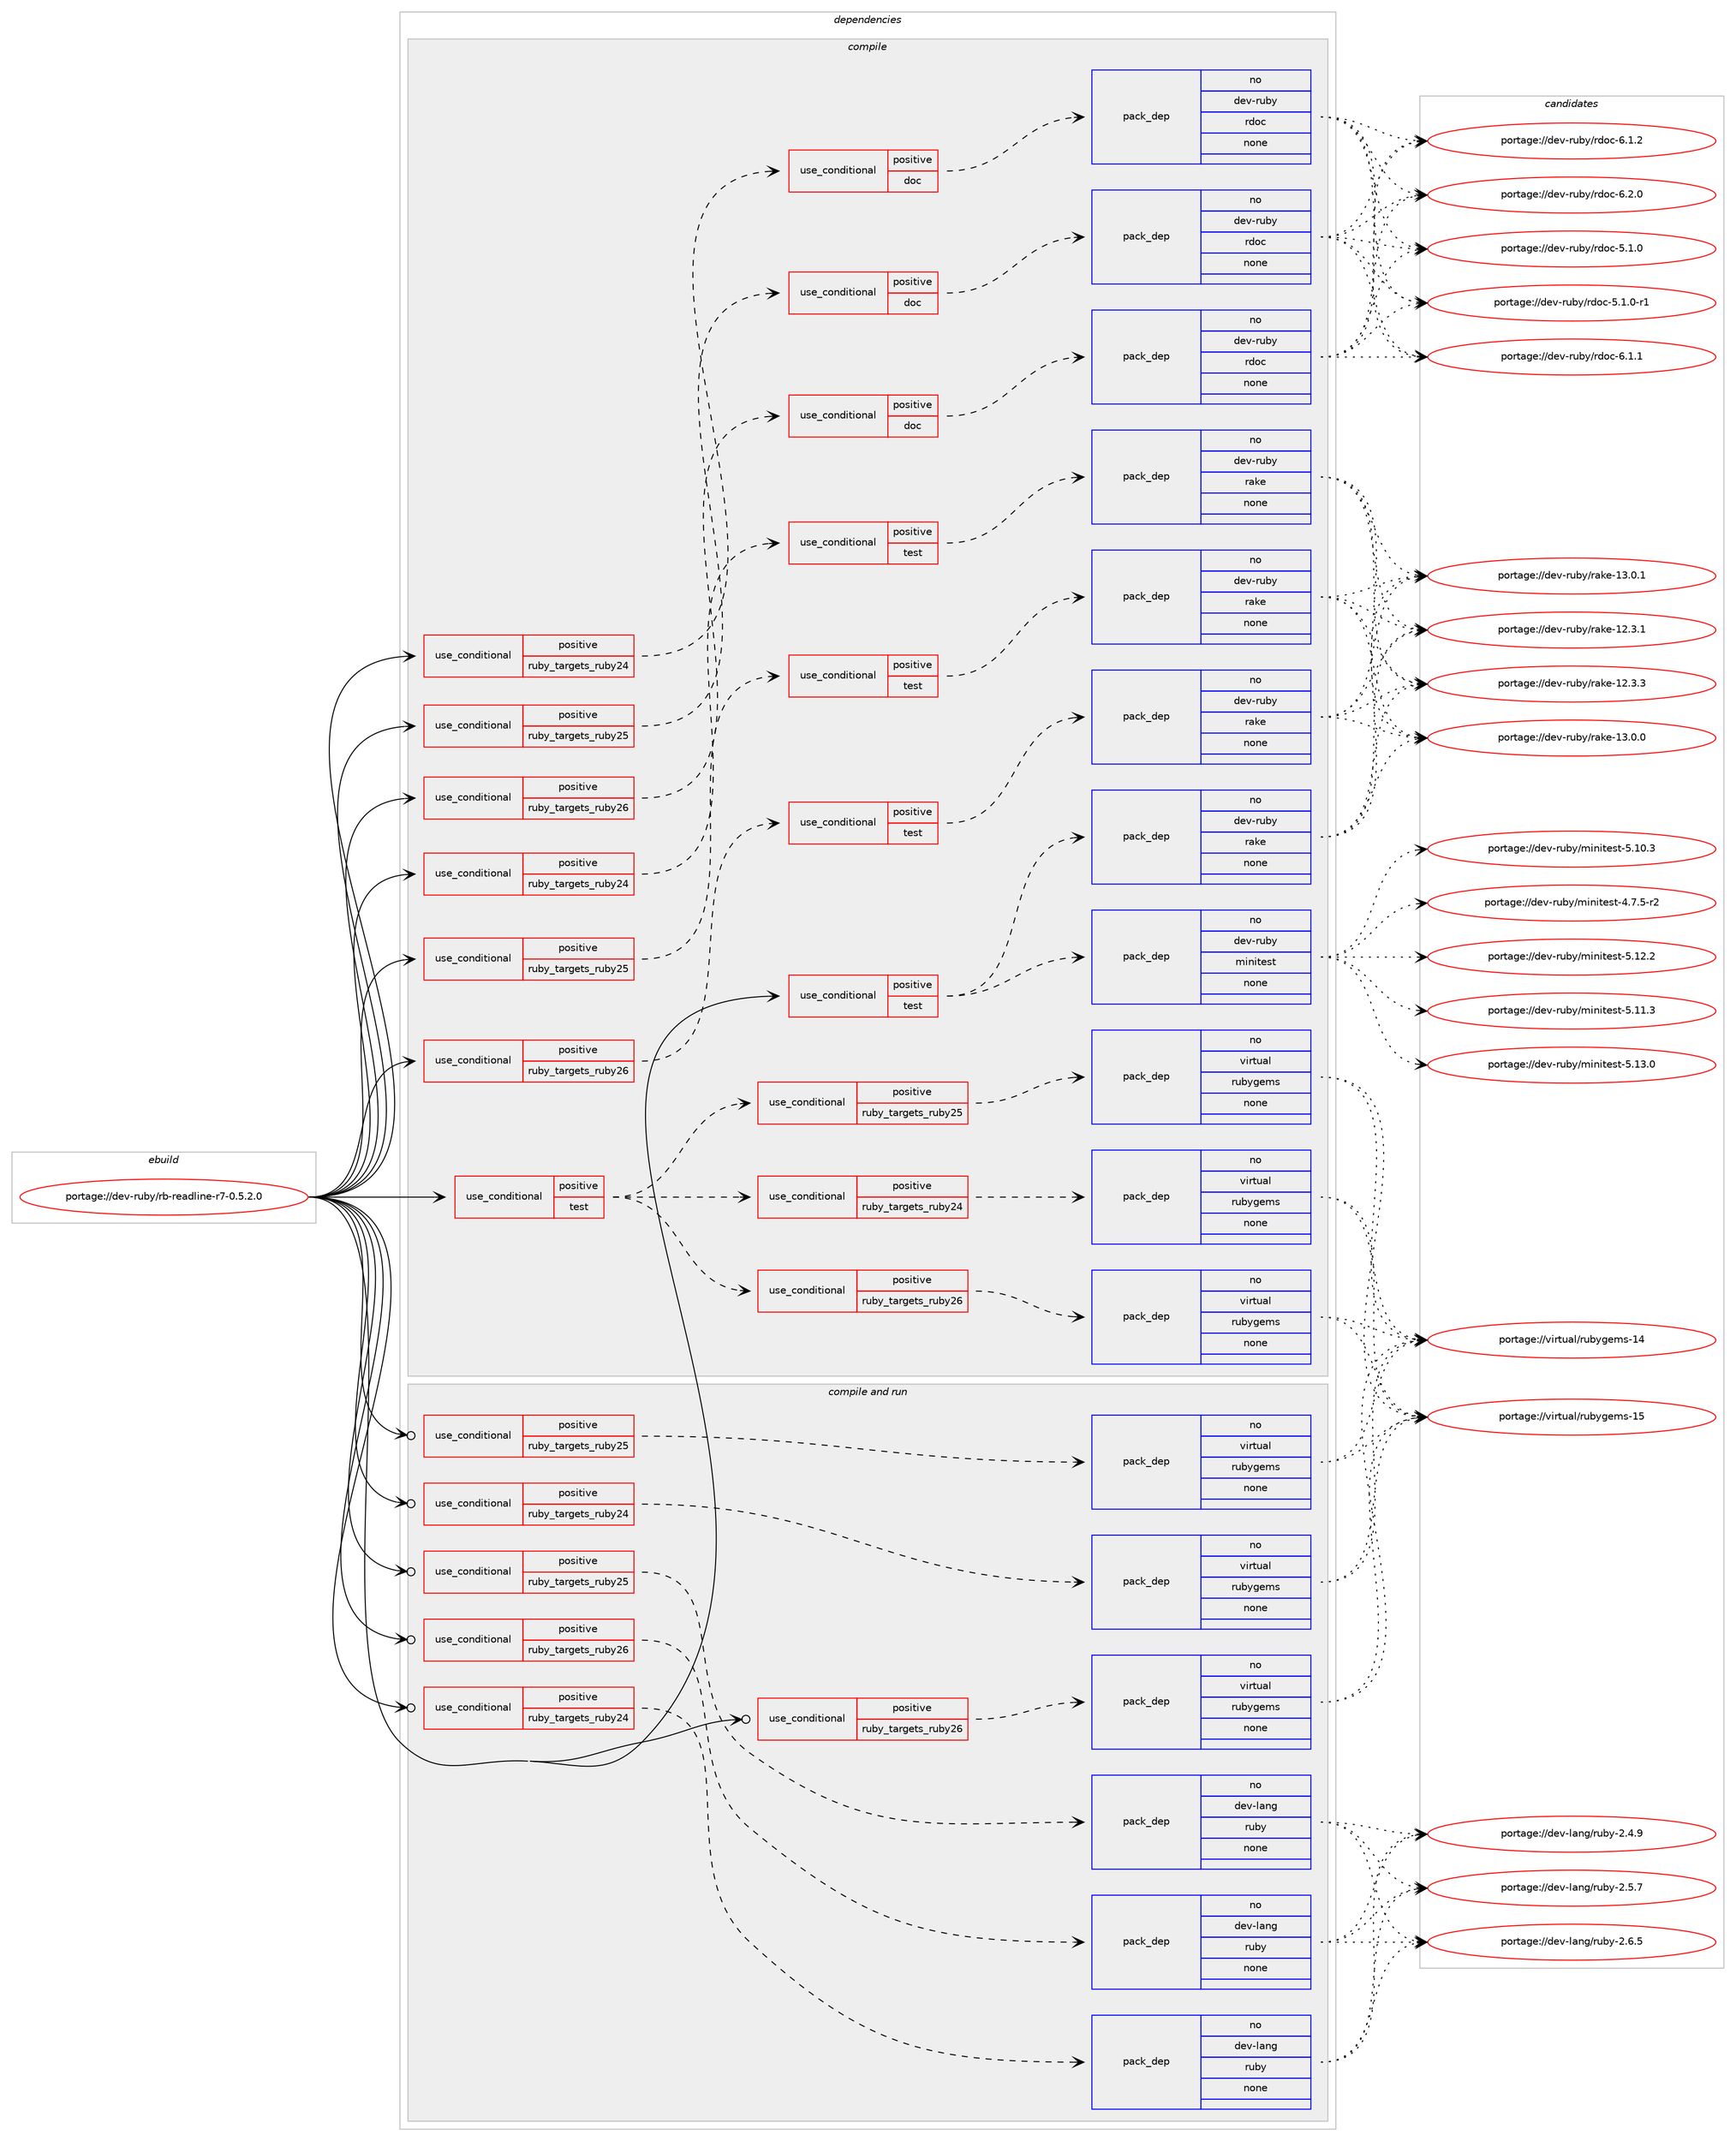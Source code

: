 digraph prolog {

# *************
# Graph options
# *************

newrank=true;
concentrate=true;
compound=true;
graph [rankdir=LR,fontname=Helvetica,fontsize=10,ranksep=1.5];#, ranksep=2.5, nodesep=0.2];
edge  [arrowhead=vee];
node  [fontname=Helvetica,fontsize=10];

# **********
# The ebuild
# **********

subgraph cluster_leftcol {
color=gray;
rank=same;
label=<<i>ebuild</i>>;
id [label="portage://dev-ruby/rb-readline-r7-0.5.2.0", color=red, width=4, href="../dev-ruby/rb-readline-r7-0.5.2.0.svg"];
}

# ****************
# The dependencies
# ****************

subgraph cluster_midcol {
color=gray;
label=<<i>dependencies</i>>;
subgraph cluster_compile {
fillcolor="#eeeeee";
style=filled;
label=<<i>compile</i>>;
subgraph cond60591 {
dependency237382 [label=<<TABLE BORDER="0" CELLBORDER="1" CELLSPACING="0" CELLPADDING="4"><TR><TD ROWSPAN="3" CELLPADDING="10">use_conditional</TD></TR><TR><TD>positive</TD></TR><TR><TD>ruby_targets_ruby24</TD></TR></TABLE>>, shape=none, color=red];
subgraph cond60592 {
dependency237383 [label=<<TABLE BORDER="0" CELLBORDER="1" CELLSPACING="0" CELLPADDING="4"><TR><TD ROWSPAN="3" CELLPADDING="10">use_conditional</TD></TR><TR><TD>positive</TD></TR><TR><TD>doc</TD></TR></TABLE>>, shape=none, color=red];
subgraph pack173246 {
dependency237384 [label=<<TABLE BORDER="0" CELLBORDER="1" CELLSPACING="0" CELLPADDING="4" WIDTH="220"><TR><TD ROWSPAN="6" CELLPADDING="30">pack_dep</TD></TR><TR><TD WIDTH="110">no</TD></TR><TR><TD>dev-ruby</TD></TR><TR><TD>rdoc</TD></TR><TR><TD>none</TD></TR><TR><TD></TD></TR></TABLE>>, shape=none, color=blue];
}
dependency237383:e -> dependency237384:w [weight=20,style="dashed",arrowhead="vee"];
}
dependency237382:e -> dependency237383:w [weight=20,style="dashed",arrowhead="vee"];
}
id:e -> dependency237382:w [weight=20,style="solid",arrowhead="vee"];
subgraph cond60593 {
dependency237385 [label=<<TABLE BORDER="0" CELLBORDER="1" CELLSPACING="0" CELLPADDING="4"><TR><TD ROWSPAN="3" CELLPADDING="10">use_conditional</TD></TR><TR><TD>positive</TD></TR><TR><TD>ruby_targets_ruby24</TD></TR></TABLE>>, shape=none, color=red];
subgraph cond60594 {
dependency237386 [label=<<TABLE BORDER="0" CELLBORDER="1" CELLSPACING="0" CELLPADDING="4"><TR><TD ROWSPAN="3" CELLPADDING="10">use_conditional</TD></TR><TR><TD>positive</TD></TR><TR><TD>test</TD></TR></TABLE>>, shape=none, color=red];
subgraph pack173247 {
dependency237387 [label=<<TABLE BORDER="0" CELLBORDER="1" CELLSPACING="0" CELLPADDING="4" WIDTH="220"><TR><TD ROWSPAN="6" CELLPADDING="30">pack_dep</TD></TR><TR><TD WIDTH="110">no</TD></TR><TR><TD>dev-ruby</TD></TR><TR><TD>rake</TD></TR><TR><TD>none</TD></TR><TR><TD></TD></TR></TABLE>>, shape=none, color=blue];
}
dependency237386:e -> dependency237387:w [weight=20,style="dashed",arrowhead="vee"];
}
dependency237385:e -> dependency237386:w [weight=20,style="dashed",arrowhead="vee"];
}
id:e -> dependency237385:w [weight=20,style="solid",arrowhead="vee"];
subgraph cond60595 {
dependency237388 [label=<<TABLE BORDER="0" CELLBORDER="1" CELLSPACING="0" CELLPADDING="4"><TR><TD ROWSPAN="3" CELLPADDING="10">use_conditional</TD></TR><TR><TD>positive</TD></TR><TR><TD>ruby_targets_ruby25</TD></TR></TABLE>>, shape=none, color=red];
subgraph cond60596 {
dependency237389 [label=<<TABLE BORDER="0" CELLBORDER="1" CELLSPACING="0" CELLPADDING="4"><TR><TD ROWSPAN="3" CELLPADDING="10">use_conditional</TD></TR><TR><TD>positive</TD></TR><TR><TD>doc</TD></TR></TABLE>>, shape=none, color=red];
subgraph pack173248 {
dependency237390 [label=<<TABLE BORDER="0" CELLBORDER="1" CELLSPACING="0" CELLPADDING="4" WIDTH="220"><TR><TD ROWSPAN="6" CELLPADDING="30">pack_dep</TD></TR><TR><TD WIDTH="110">no</TD></TR><TR><TD>dev-ruby</TD></TR><TR><TD>rdoc</TD></TR><TR><TD>none</TD></TR><TR><TD></TD></TR></TABLE>>, shape=none, color=blue];
}
dependency237389:e -> dependency237390:w [weight=20,style="dashed",arrowhead="vee"];
}
dependency237388:e -> dependency237389:w [weight=20,style="dashed",arrowhead="vee"];
}
id:e -> dependency237388:w [weight=20,style="solid",arrowhead="vee"];
subgraph cond60597 {
dependency237391 [label=<<TABLE BORDER="0" CELLBORDER="1" CELLSPACING="0" CELLPADDING="4"><TR><TD ROWSPAN="3" CELLPADDING="10">use_conditional</TD></TR><TR><TD>positive</TD></TR><TR><TD>ruby_targets_ruby25</TD></TR></TABLE>>, shape=none, color=red];
subgraph cond60598 {
dependency237392 [label=<<TABLE BORDER="0" CELLBORDER="1" CELLSPACING="0" CELLPADDING="4"><TR><TD ROWSPAN="3" CELLPADDING="10">use_conditional</TD></TR><TR><TD>positive</TD></TR><TR><TD>test</TD></TR></TABLE>>, shape=none, color=red];
subgraph pack173249 {
dependency237393 [label=<<TABLE BORDER="0" CELLBORDER="1" CELLSPACING="0" CELLPADDING="4" WIDTH="220"><TR><TD ROWSPAN="6" CELLPADDING="30">pack_dep</TD></TR><TR><TD WIDTH="110">no</TD></TR><TR><TD>dev-ruby</TD></TR><TR><TD>rake</TD></TR><TR><TD>none</TD></TR><TR><TD></TD></TR></TABLE>>, shape=none, color=blue];
}
dependency237392:e -> dependency237393:w [weight=20,style="dashed",arrowhead="vee"];
}
dependency237391:e -> dependency237392:w [weight=20,style="dashed",arrowhead="vee"];
}
id:e -> dependency237391:w [weight=20,style="solid",arrowhead="vee"];
subgraph cond60599 {
dependency237394 [label=<<TABLE BORDER="0" CELLBORDER="1" CELLSPACING="0" CELLPADDING="4"><TR><TD ROWSPAN="3" CELLPADDING="10">use_conditional</TD></TR><TR><TD>positive</TD></TR><TR><TD>ruby_targets_ruby26</TD></TR></TABLE>>, shape=none, color=red];
subgraph cond60600 {
dependency237395 [label=<<TABLE BORDER="0" CELLBORDER="1" CELLSPACING="0" CELLPADDING="4"><TR><TD ROWSPAN="3" CELLPADDING="10">use_conditional</TD></TR><TR><TD>positive</TD></TR><TR><TD>doc</TD></TR></TABLE>>, shape=none, color=red];
subgraph pack173250 {
dependency237396 [label=<<TABLE BORDER="0" CELLBORDER="1" CELLSPACING="0" CELLPADDING="4" WIDTH="220"><TR><TD ROWSPAN="6" CELLPADDING="30">pack_dep</TD></TR><TR><TD WIDTH="110">no</TD></TR><TR><TD>dev-ruby</TD></TR><TR><TD>rdoc</TD></TR><TR><TD>none</TD></TR><TR><TD></TD></TR></TABLE>>, shape=none, color=blue];
}
dependency237395:e -> dependency237396:w [weight=20,style="dashed",arrowhead="vee"];
}
dependency237394:e -> dependency237395:w [weight=20,style="dashed",arrowhead="vee"];
}
id:e -> dependency237394:w [weight=20,style="solid",arrowhead="vee"];
subgraph cond60601 {
dependency237397 [label=<<TABLE BORDER="0" CELLBORDER="1" CELLSPACING="0" CELLPADDING="4"><TR><TD ROWSPAN="3" CELLPADDING="10">use_conditional</TD></TR><TR><TD>positive</TD></TR><TR><TD>ruby_targets_ruby26</TD></TR></TABLE>>, shape=none, color=red];
subgraph cond60602 {
dependency237398 [label=<<TABLE BORDER="0" CELLBORDER="1" CELLSPACING="0" CELLPADDING="4"><TR><TD ROWSPAN="3" CELLPADDING="10">use_conditional</TD></TR><TR><TD>positive</TD></TR><TR><TD>test</TD></TR></TABLE>>, shape=none, color=red];
subgraph pack173251 {
dependency237399 [label=<<TABLE BORDER="0" CELLBORDER="1" CELLSPACING="0" CELLPADDING="4" WIDTH="220"><TR><TD ROWSPAN="6" CELLPADDING="30">pack_dep</TD></TR><TR><TD WIDTH="110">no</TD></TR><TR><TD>dev-ruby</TD></TR><TR><TD>rake</TD></TR><TR><TD>none</TD></TR><TR><TD></TD></TR></TABLE>>, shape=none, color=blue];
}
dependency237398:e -> dependency237399:w [weight=20,style="dashed",arrowhead="vee"];
}
dependency237397:e -> dependency237398:w [weight=20,style="dashed",arrowhead="vee"];
}
id:e -> dependency237397:w [weight=20,style="solid",arrowhead="vee"];
subgraph cond60603 {
dependency237400 [label=<<TABLE BORDER="0" CELLBORDER="1" CELLSPACING="0" CELLPADDING="4"><TR><TD ROWSPAN="3" CELLPADDING="10">use_conditional</TD></TR><TR><TD>positive</TD></TR><TR><TD>test</TD></TR></TABLE>>, shape=none, color=red];
subgraph cond60604 {
dependency237401 [label=<<TABLE BORDER="0" CELLBORDER="1" CELLSPACING="0" CELLPADDING="4"><TR><TD ROWSPAN="3" CELLPADDING="10">use_conditional</TD></TR><TR><TD>positive</TD></TR><TR><TD>ruby_targets_ruby24</TD></TR></TABLE>>, shape=none, color=red];
subgraph pack173252 {
dependency237402 [label=<<TABLE BORDER="0" CELLBORDER="1" CELLSPACING="0" CELLPADDING="4" WIDTH="220"><TR><TD ROWSPAN="6" CELLPADDING="30">pack_dep</TD></TR><TR><TD WIDTH="110">no</TD></TR><TR><TD>virtual</TD></TR><TR><TD>rubygems</TD></TR><TR><TD>none</TD></TR><TR><TD></TD></TR></TABLE>>, shape=none, color=blue];
}
dependency237401:e -> dependency237402:w [weight=20,style="dashed",arrowhead="vee"];
}
dependency237400:e -> dependency237401:w [weight=20,style="dashed",arrowhead="vee"];
subgraph cond60605 {
dependency237403 [label=<<TABLE BORDER="0" CELLBORDER="1" CELLSPACING="0" CELLPADDING="4"><TR><TD ROWSPAN="3" CELLPADDING="10">use_conditional</TD></TR><TR><TD>positive</TD></TR><TR><TD>ruby_targets_ruby25</TD></TR></TABLE>>, shape=none, color=red];
subgraph pack173253 {
dependency237404 [label=<<TABLE BORDER="0" CELLBORDER="1" CELLSPACING="0" CELLPADDING="4" WIDTH="220"><TR><TD ROWSPAN="6" CELLPADDING="30">pack_dep</TD></TR><TR><TD WIDTH="110">no</TD></TR><TR><TD>virtual</TD></TR><TR><TD>rubygems</TD></TR><TR><TD>none</TD></TR><TR><TD></TD></TR></TABLE>>, shape=none, color=blue];
}
dependency237403:e -> dependency237404:w [weight=20,style="dashed",arrowhead="vee"];
}
dependency237400:e -> dependency237403:w [weight=20,style="dashed",arrowhead="vee"];
subgraph cond60606 {
dependency237405 [label=<<TABLE BORDER="0" CELLBORDER="1" CELLSPACING="0" CELLPADDING="4"><TR><TD ROWSPAN="3" CELLPADDING="10">use_conditional</TD></TR><TR><TD>positive</TD></TR><TR><TD>ruby_targets_ruby26</TD></TR></TABLE>>, shape=none, color=red];
subgraph pack173254 {
dependency237406 [label=<<TABLE BORDER="0" CELLBORDER="1" CELLSPACING="0" CELLPADDING="4" WIDTH="220"><TR><TD ROWSPAN="6" CELLPADDING="30">pack_dep</TD></TR><TR><TD WIDTH="110">no</TD></TR><TR><TD>virtual</TD></TR><TR><TD>rubygems</TD></TR><TR><TD>none</TD></TR><TR><TD></TD></TR></TABLE>>, shape=none, color=blue];
}
dependency237405:e -> dependency237406:w [weight=20,style="dashed",arrowhead="vee"];
}
dependency237400:e -> dependency237405:w [weight=20,style="dashed",arrowhead="vee"];
}
id:e -> dependency237400:w [weight=20,style="solid",arrowhead="vee"];
subgraph cond60607 {
dependency237407 [label=<<TABLE BORDER="0" CELLBORDER="1" CELLSPACING="0" CELLPADDING="4"><TR><TD ROWSPAN="3" CELLPADDING="10">use_conditional</TD></TR><TR><TD>positive</TD></TR><TR><TD>test</TD></TR></TABLE>>, shape=none, color=red];
subgraph pack173255 {
dependency237408 [label=<<TABLE BORDER="0" CELLBORDER="1" CELLSPACING="0" CELLPADDING="4" WIDTH="220"><TR><TD ROWSPAN="6" CELLPADDING="30">pack_dep</TD></TR><TR><TD WIDTH="110">no</TD></TR><TR><TD>dev-ruby</TD></TR><TR><TD>minitest</TD></TR><TR><TD>none</TD></TR><TR><TD></TD></TR></TABLE>>, shape=none, color=blue];
}
dependency237407:e -> dependency237408:w [weight=20,style="dashed",arrowhead="vee"];
subgraph pack173256 {
dependency237409 [label=<<TABLE BORDER="0" CELLBORDER="1" CELLSPACING="0" CELLPADDING="4" WIDTH="220"><TR><TD ROWSPAN="6" CELLPADDING="30">pack_dep</TD></TR><TR><TD WIDTH="110">no</TD></TR><TR><TD>dev-ruby</TD></TR><TR><TD>rake</TD></TR><TR><TD>none</TD></TR><TR><TD></TD></TR></TABLE>>, shape=none, color=blue];
}
dependency237407:e -> dependency237409:w [weight=20,style="dashed",arrowhead="vee"];
}
id:e -> dependency237407:w [weight=20,style="solid",arrowhead="vee"];
}
subgraph cluster_compileandrun {
fillcolor="#eeeeee";
style=filled;
label=<<i>compile and run</i>>;
subgraph cond60608 {
dependency237410 [label=<<TABLE BORDER="0" CELLBORDER="1" CELLSPACING="0" CELLPADDING="4"><TR><TD ROWSPAN="3" CELLPADDING="10">use_conditional</TD></TR><TR><TD>positive</TD></TR><TR><TD>ruby_targets_ruby24</TD></TR></TABLE>>, shape=none, color=red];
subgraph pack173257 {
dependency237411 [label=<<TABLE BORDER="0" CELLBORDER="1" CELLSPACING="0" CELLPADDING="4" WIDTH="220"><TR><TD ROWSPAN="6" CELLPADDING="30">pack_dep</TD></TR><TR><TD WIDTH="110">no</TD></TR><TR><TD>dev-lang</TD></TR><TR><TD>ruby</TD></TR><TR><TD>none</TD></TR><TR><TD></TD></TR></TABLE>>, shape=none, color=blue];
}
dependency237410:e -> dependency237411:w [weight=20,style="dashed",arrowhead="vee"];
}
id:e -> dependency237410:w [weight=20,style="solid",arrowhead="odotvee"];
subgraph cond60609 {
dependency237412 [label=<<TABLE BORDER="0" CELLBORDER="1" CELLSPACING="0" CELLPADDING="4"><TR><TD ROWSPAN="3" CELLPADDING="10">use_conditional</TD></TR><TR><TD>positive</TD></TR><TR><TD>ruby_targets_ruby24</TD></TR></TABLE>>, shape=none, color=red];
subgraph pack173258 {
dependency237413 [label=<<TABLE BORDER="0" CELLBORDER="1" CELLSPACING="0" CELLPADDING="4" WIDTH="220"><TR><TD ROWSPAN="6" CELLPADDING="30">pack_dep</TD></TR><TR><TD WIDTH="110">no</TD></TR><TR><TD>virtual</TD></TR><TR><TD>rubygems</TD></TR><TR><TD>none</TD></TR><TR><TD></TD></TR></TABLE>>, shape=none, color=blue];
}
dependency237412:e -> dependency237413:w [weight=20,style="dashed",arrowhead="vee"];
}
id:e -> dependency237412:w [weight=20,style="solid",arrowhead="odotvee"];
subgraph cond60610 {
dependency237414 [label=<<TABLE BORDER="0" CELLBORDER="1" CELLSPACING="0" CELLPADDING="4"><TR><TD ROWSPAN="3" CELLPADDING="10">use_conditional</TD></TR><TR><TD>positive</TD></TR><TR><TD>ruby_targets_ruby25</TD></TR></TABLE>>, shape=none, color=red];
subgraph pack173259 {
dependency237415 [label=<<TABLE BORDER="0" CELLBORDER="1" CELLSPACING="0" CELLPADDING="4" WIDTH="220"><TR><TD ROWSPAN="6" CELLPADDING="30">pack_dep</TD></TR><TR><TD WIDTH="110">no</TD></TR><TR><TD>dev-lang</TD></TR><TR><TD>ruby</TD></TR><TR><TD>none</TD></TR><TR><TD></TD></TR></TABLE>>, shape=none, color=blue];
}
dependency237414:e -> dependency237415:w [weight=20,style="dashed",arrowhead="vee"];
}
id:e -> dependency237414:w [weight=20,style="solid",arrowhead="odotvee"];
subgraph cond60611 {
dependency237416 [label=<<TABLE BORDER="0" CELLBORDER="1" CELLSPACING="0" CELLPADDING="4"><TR><TD ROWSPAN="3" CELLPADDING="10">use_conditional</TD></TR><TR><TD>positive</TD></TR><TR><TD>ruby_targets_ruby25</TD></TR></TABLE>>, shape=none, color=red];
subgraph pack173260 {
dependency237417 [label=<<TABLE BORDER="0" CELLBORDER="1" CELLSPACING="0" CELLPADDING="4" WIDTH="220"><TR><TD ROWSPAN="6" CELLPADDING="30">pack_dep</TD></TR><TR><TD WIDTH="110">no</TD></TR><TR><TD>virtual</TD></TR><TR><TD>rubygems</TD></TR><TR><TD>none</TD></TR><TR><TD></TD></TR></TABLE>>, shape=none, color=blue];
}
dependency237416:e -> dependency237417:w [weight=20,style="dashed",arrowhead="vee"];
}
id:e -> dependency237416:w [weight=20,style="solid",arrowhead="odotvee"];
subgraph cond60612 {
dependency237418 [label=<<TABLE BORDER="0" CELLBORDER="1" CELLSPACING="0" CELLPADDING="4"><TR><TD ROWSPAN="3" CELLPADDING="10">use_conditional</TD></TR><TR><TD>positive</TD></TR><TR><TD>ruby_targets_ruby26</TD></TR></TABLE>>, shape=none, color=red];
subgraph pack173261 {
dependency237419 [label=<<TABLE BORDER="0" CELLBORDER="1" CELLSPACING="0" CELLPADDING="4" WIDTH="220"><TR><TD ROWSPAN="6" CELLPADDING="30">pack_dep</TD></TR><TR><TD WIDTH="110">no</TD></TR><TR><TD>dev-lang</TD></TR><TR><TD>ruby</TD></TR><TR><TD>none</TD></TR><TR><TD></TD></TR></TABLE>>, shape=none, color=blue];
}
dependency237418:e -> dependency237419:w [weight=20,style="dashed",arrowhead="vee"];
}
id:e -> dependency237418:w [weight=20,style="solid",arrowhead="odotvee"];
subgraph cond60613 {
dependency237420 [label=<<TABLE BORDER="0" CELLBORDER="1" CELLSPACING="0" CELLPADDING="4"><TR><TD ROWSPAN="3" CELLPADDING="10">use_conditional</TD></TR><TR><TD>positive</TD></TR><TR><TD>ruby_targets_ruby26</TD></TR></TABLE>>, shape=none, color=red];
subgraph pack173262 {
dependency237421 [label=<<TABLE BORDER="0" CELLBORDER="1" CELLSPACING="0" CELLPADDING="4" WIDTH="220"><TR><TD ROWSPAN="6" CELLPADDING="30">pack_dep</TD></TR><TR><TD WIDTH="110">no</TD></TR><TR><TD>virtual</TD></TR><TR><TD>rubygems</TD></TR><TR><TD>none</TD></TR><TR><TD></TD></TR></TABLE>>, shape=none, color=blue];
}
dependency237420:e -> dependency237421:w [weight=20,style="dashed",arrowhead="vee"];
}
id:e -> dependency237420:w [weight=20,style="solid",arrowhead="odotvee"];
}
subgraph cluster_run {
fillcolor="#eeeeee";
style=filled;
label=<<i>run</i>>;
}
}

# **************
# The candidates
# **************

subgraph cluster_choices {
rank=same;
color=gray;
label=<<i>candidates</i>>;

subgraph choice173246 {
color=black;
nodesep=1;
choiceportage10010111845114117981214711410011199455346494648 [label="portage://dev-ruby/rdoc-5.1.0", color=red, width=4,href="../dev-ruby/rdoc-5.1.0.svg"];
choiceportage100101118451141179812147114100111994553464946484511449 [label="portage://dev-ruby/rdoc-5.1.0-r1", color=red, width=4,href="../dev-ruby/rdoc-5.1.0-r1.svg"];
choiceportage10010111845114117981214711410011199455446494649 [label="portage://dev-ruby/rdoc-6.1.1", color=red, width=4,href="../dev-ruby/rdoc-6.1.1.svg"];
choiceportage10010111845114117981214711410011199455446494650 [label="portage://dev-ruby/rdoc-6.1.2", color=red, width=4,href="../dev-ruby/rdoc-6.1.2.svg"];
choiceportage10010111845114117981214711410011199455446504648 [label="portage://dev-ruby/rdoc-6.2.0", color=red, width=4,href="../dev-ruby/rdoc-6.2.0.svg"];
dependency237384:e -> choiceportage10010111845114117981214711410011199455346494648:w [style=dotted,weight="100"];
dependency237384:e -> choiceportage100101118451141179812147114100111994553464946484511449:w [style=dotted,weight="100"];
dependency237384:e -> choiceportage10010111845114117981214711410011199455446494649:w [style=dotted,weight="100"];
dependency237384:e -> choiceportage10010111845114117981214711410011199455446494650:w [style=dotted,weight="100"];
dependency237384:e -> choiceportage10010111845114117981214711410011199455446504648:w [style=dotted,weight="100"];
}
subgraph choice173247 {
color=black;
nodesep=1;
choiceportage1001011184511411798121471149710710145495046514649 [label="portage://dev-ruby/rake-12.3.1", color=red, width=4,href="../dev-ruby/rake-12.3.1.svg"];
choiceportage1001011184511411798121471149710710145495046514651 [label="portage://dev-ruby/rake-12.3.3", color=red, width=4,href="../dev-ruby/rake-12.3.3.svg"];
choiceportage1001011184511411798121471149710710145495146484648 [label="portage://dev-ruby/rake-13.0.0", color=red, width=4,href="../dev-ruby/rake-13.0.0.svg"];
choiceportage1001011184511411798121471149710710145495146484649 [label="portage://dev-ruby/rake-13.0.1", color=red, width=4,href="../dev-ruby/rake-13.0.1.svg"];
dependency237387:e -> choiceportage1001011184511411798121471149710710145495046514649:w [style=dotted,weight="100"];
dependency237387:e -> choiceportage1001011184511411798121471149710710145495046514651:w [style=dotted,weight="100"];
dependency237387:e -> choiceportage1001011184511411798121471149710710145495146484648:w [style=dotted,weight="100"];
dependency237387:e -> choiceportage1001011184511411798121471149710710145495146484649:w [style=dotted,weight="100"];
}
subgraph choice173248 {
color=black;
nodesep=1;
choiceportage10010111845114117981214711410011199455346494648 [label="portage://dev-ruby/rdoc-5.1.0", color=red, width=4,href="../dev-ruby/rdoc-5.1.0.svg"];
choiceportage100101118451141179812147114100111994553464946484511449 [label="portage://dev-ruby/rdoc-5.1.0-r1", color=red, width=4,href="../dev-ruby/rdoc-5.1.0-r1.svg"];
choiceportage10010111845114117981214711410011199455446494649 [label="portage://dev-ruby/rdoc-6.1.1", color=red, width=4,href="../dev-ruby/rdoc-6.1.1.svg"];
choiceportage10010111845114117981214711410011199455446494650 [label="portage://dev-ruby/rdoc-6.1.2", color=red, width=4,href="../dev-ruby/rdoc-6.1.2.svg"];
choiceportage10010111845114117981214711410011199455446504648 [label="portage://dev-ruby/rdoc-6.2.0", color=red, width=4,href="../dev-ruby/rdoc-6.2.0.svg"];
dependency237390:e -> choiceportage10010111845114117981214711410011199455346494648:w [style=dotted,weight="100"];
dependency237390:e -> choiceportage100101118451141179812147114100111994553464946484511449:w [style=dotted,weight="100"];
dependency237390:e -> choiceportage10010111845114117981214711410011199455446494649:w [style=dotted,weight="100"];
dependency237390:e -> choiceportage10010111845114117981214711410011199455446494650:w [style=dotted,weight="100"];
dependency237390:e -> choiceportage10010111845114117981214711410011199455446504648:w [style=dotted,weight="100"];
}
subgraph choice173249 {
color=black;
nodesep=1;
choiceportage1001011184511411798121471149710710145495046514649 [label="portage://dev-ruby/rake-12.3.1", color=red, width=4,href="../dev-ruby/rake-12.3.1.svg"];
choiceportage1001011184511411798121471149710710145495046514651 [label="portage://dev-ruby/rake-12.3.3", color=red, width=4,href="../dev-ruby/rake-12.3.3.svg"];
choiceportage1001011184511411798121471149710710145495146484648 [label="portage://dev-ruby/rake-13.0.0", color=red, width=4,href="../dev-ruby/rake-13.0.0.svg"];
choiceportage1001011184511411798121471149710710145495146484649 [label="portage://dev-ruby/rake-13.0.1", color=red, width=4,href="../dev-ruby/rake-13.0.1.svg"];
dependency237393:e -> choiceportage1001011184511411798121471149710710145495046514649:w [style=dotted,weight="100"];
dependency237393:e -> choiceportage1001011184511411798121471149710710145495046514651:w [style=dotted,weight="100"];
dependency237393:e -> choiceportage1001011184511411798121471149710710145495146484648:w [style=dotted,weight="100"];
dependency237393:e -> choiceportage1001011184511411798121471149710710145495146484649:w [style=dotted,weight="100"];
}
subgraph choice173250 {
color=black;
nodesep=1;
choiceportage10010111845114117981214711410011199455346494648 [label="portage://dev-ruby/rdoc-5.1.0", color=red, width=4,href="../dev-ruby/rdoc-5.1.0.svg"];
choiceportage100101118451141179812147114100111994553464946484511449 [label="portage://dev-ruby/rdoc-5.1.0-r1", color=red, width=4,href="../dev-ruby/rdoc-5.1.0-r1.svg"];
choiceportage10010111845114117981214711410011199455446494649 [label="portage://dev-ruby/rdoc-6.1.1", color=red, width=4,href="../dev-ruby/rdoc-6.1.1.svg"];
choiceportage10010111845114117981214711410011199455446494650 [label="portage://dev-ruby/rdoc-6.1.2", color=red, width=4,href="../dev-ruby/rdoc-6.1.2.svg"];
choiceportage10010111845114117981214711410011199455446504648 [label="portage://dev-ruby/rdoc-6.2.0", color=red, width=4,href="../dev-ruby/rdoc-6.2.0.svg"];
dependency237396:e -> choiceportage10010111845114117981214711410011199455346494648:w [style=dotted,weight="100"];
dependency237396:e -> choiceportage100101118451141179812147114100111994553464946484511449:w [style=dotted,weight="100"];
dependency237396:e -> choiceportage10010111845114117981214711410011199455446494649:w [style=dotted,weight="100"];
dependency237396:e -> choiceportage10010111845114117981214711410011199455446494650:w [style=dotted,weight="100"];
dependency237396:e -> choiceportage10010111845114117981214711410011199455446504648:w [style=dotted,weight="100"];
}
subgraph choice173251 {
color=black;
nodesep=1;
choiceportage1001011184511411798121471149710710145495046514649 [label="portage://dev-ruby/rake-12.3.1", color=red, width=4,href="../dev-ruby/rake-12.3.1.svg"];
choiceportage1001011184511411798121471149710710145495046514651 [label="portage://dev-ruby/rake-12.3.3", color=red, width=4,href="../dev-ruby/rake-12.3.3.svg"];
choiceportage1001011184511411798121471149710710145495146484648 [label="portage://dev-ruby/rake-13.0.0", color=red, width=4,href="../dev-ruby/rake-13.0.0.svg"];
choiceportage1001011184511411798121471149710710145495146484649 [label="portage://dev-ruby/rake-13.0.1", color=red, width=4,href="../dev-ruby/rake-13.0.1.svg"];
dependency237399:e -> choiceportage1001011184511411798121471149710710145495046514649:w [style=dotted,weight="100"];
dependency237399:e -> choiceportage1001011184511411798121471149710710145495046514651:w [style=dotted,weight="100"];
dependency237399:e -> choiceportage1001011184511411798121471149710710145495146484648:w [style=dotted,weight="100"];
dependency237399:e -> choiceportage1001011184511411798121471149710710145495146484649:w [style=dotted,weight="100"];
}
subgraph choice173252 {
color=black;
nodesep=1;
choiceportage118105114116117971084711411798121103101109115454952 [label="portage://virtual/rubygems-14", color=red, width=4,href="../virtual/rubygems-14.svg"];
choiceportage118105114116117971084711411798121103101109115454953 [label="portage://virtual/rubygems-15", color=red, width=4,href="../virtual/rubygems-15.svg"];
dependency237402:e -> choiceportage118105114116117971084711411798121103101109115454952:w [style=dotted,weight="100"];
dependency237402:e -> choiceportage118105114116117971084711411798121103101109115454953:w [style=dotted,weight="100"];
}
subgraph choice173253 {
color=black;
nodesep=1;
choiceportage118105114116117971084711411798121103101109115454952 [label="portage://virtual/rubygems-14", color=red, width=4,href="../virtual/rubygems-14.svg"];
choiceportage118105114116117971084711411798121103101109115454953 [label="portage://virtual/rubygems-15", color=red, width=4,href="../virtual/rubygems-15.svg"];
dependency237404:e -> choiceportage118105114116117971084711411798121103101109115454952:w [style=dotted,weight="100"];
dependency237404:e -> choiceportage118105114116117971084711411798121103101109115454953:w [style=dotted,weight="100"];
}
subgraph choice173254 {
color=black;
nodesep=1;
choiceportage118105114116117971084711411798121103101109115454952 [label="portage://virtual/rubygems-14", color=red, width=4,href="../virtual/rubygems-14.svg"];
choiceportage118105114116117971084711411798121103101109115454953 [label="portage://virtual/rubygems-15", color=red, width=4,href="../virtual/rubygems-15.svg"];
dependency237406:e -> choiceportage118105114116117971084711411798121103101109115454952:w [style=dotted,weight="100"];
dependency237406:e -> choiceportage118105114116117971084711411798121103101109115454953:w [style=dotted,weight="100"];
}
subgraph choice173255 {
color=black;
nodesep=1;
choiceportage1001011184511411798121471091051101051161011151164552465546534511450 [label="portage://dev-ruby/minitest-4.7.5-r2", color=red, width=4,href="../dev-ruby/minitest-4.7.5-r2.svg"];
choiceportage10010111845114117981214710910511010511610111511645534649484651 [label="portage://dev-ruby/minitest-5.10.3", color=red, width=4,href="../dev-ruby/minitest-5.10.3.svg"];
choiceportage10010111845114117981214710910511010511610111511645534649494651 [label="portage://dev-ruby/minitest-5.11.3", color=red, width=4,href="../dev-ruby/minitest-5.11.3.svg"];
choiceportage10010111845114117981214710910511010511610111511645534649504650 [label="portage://dev-ruby/minitest-5.12.2", color=red, width=4,href="../dev-ruby/minitest-5.12.2.svg"];
choiceportage10010111845114117981214710910511010511610111511645534649514648 [label="portage://dev-ruby/minitest-5.13.0", color=red, width=4,href="../dev-ruby/minitest-5.13.0.svg"];
dependency237408:e -> choiceportage1001011184511411798121471091051101051161011151164552465546534511450:w [style=dotted,weight="100"];
dependency237408:e -> choiceportage10010111845114117981214710910511010511610111511645534649484651:w [style=dotted,weight="100"];
dependency237408:e -> choiceportage10010111845114117981214710910511010511610111511645534649494651:w [style=dotted,weight="100"];
dependency237408:e -> choiceportage10010111845114117981214710910511010511610111511645534649504650:w [style=dotted,weight="100"];
dependency237408:e -> choiceportage10010111845114117981214710910511010511610111511645534649514648:w [style=dotted,weight="100"];
}
subgraph choice173256 {
color=black;
nodesep=1;
choiceportage1001011184511411798121471149710710145495046514649 [label="portage://dev-ruby/rake-12.3.1", color=red, width=4,href="../dev-ruby/rake-12.3.1.svg"];
choiceportage1001011184511411798121471149710710145495046514651 [label="portage://dev-ruby/rake-12.3.3", color=red, width=4,href="../dev-ruby/rake-12.3.3.svg"];
choiceportage1001011184511411798121471149710710145495146484648 [label="portage://dev-ruby/rake-13.0.0", color=red, width=4,href="../dev-ruby/rake-13.0.0.svg"];
choiceportage1001011184511411798121471149710710145495146484649 [label="portage://dev-ruby/rake-13.0.1", color=red, width=4,href="../dev-ruby/rake-13.0.1.svg"];
dependency237409:e -> choiceportage1001011184511411798121471149710710145495046514649:w [style=dotted,weight="100"];
dependency237409:e -> choiceportage1001011184511411798121471149710710145495046514651:w [style=dotted,weight="100"];
dependency237409:e -> choiceportage1001011184511411798121471149710710145495146484648:w [style=dotted,weight="100"];
dependency237409:e -> choiceportage1001011184511411798121471149710710145495146484649:w [style=dotted,weight="100"];
}
subgraph choice173257 {
color=black;
nodesep=1;
choiceportage10010111845108971101034711411798121455046524657 [label="portage://dev-lang/ruby-2.4.9", color=red, width=4,href="../dev-lang/ruby-2.4.9.svg"];
choiceportage10010111845108971101034711411798121455046534655 [label="portage://dev-lang/ruby-2.5.7", color=red, width=4,href="../dev-lang/ruby-2.5.7.svg"];
choiceportage10010111845108971101034711411798121455046544653 [label="portage://dev-lang/ruby-2.6.5", color=red, width=4,href="../dev-lang/ruby-2.6.5.svg"];
dependency237411:e -> choiceportage10010111845108971101034711411798121455046524657:w [style=dotted,weight="100"];
dependency237411:e -> choiceportage10010111845108971101034711411798121455046534655:w [style=dotted,weight="100"];
dependency237411:e -> choiceportage10010111845108971101034711411798121455046544653:w [style=dotted,weight="100"];
}
subgraph choice173258 {
color=black;
nodesep=1;
choiceportage118105114116117971084711411798121103101109115454952 [label="portage://virtual/rubygems-14", color=red, width=4,href="../virtual/rubygems-14.svg"];
choiceportage118105114116117971084711411798121103101109115454953 [label="portage://virtual/rubygems-15", color=red, width=4,href="../virtual/rubygems-15.svg"];
dependency237413:e -> choiceportage118105114116117971084711411798121103101109115454952:w [style=dotted,weight="100"];
dependency237413:e -> choiceportage118105114116117971084711411798121103101109115454953:w [style=dotted,weight="100"];
}
subgraph choice173259 {
color=black;
nodesep=1;
choiceportage10010111845108971101034711411798121455046524657 [label="portage://dev-lang/ruby-2.4.9", color=red, width=4,href="../dev-lang/ruby-2.4.9.svg"];
choiceportage10010111845108971101034711411798121455046534655 [label="portage://dev-lang/ruby-2.5.7", color=red, width=4,href="../dev-lang/ruby-2.5.7.svg"];
choiceportage10010111845108971101034711411798121455046544653 [label="portage://dev-lang/ruby-2.6.5", color=red, width=4,href="../dev-lang/ruby-2.6.5.svg"];
dependency237415:e -> choiceportage10010111845108971101034711411798121455046524657:w [style=dotted,weight="100"];
dependency237415:e -> choiceportage10010111845108971101034711411798121455046534655:w [style=dotted,weight="100"];
dependency237415:e -> choiceportage10010111845108971101034711411798121455046544653:w [style=dotted,weight="100"];
}
subgraph choice173260 {
color=black;
nodesep=1;
choiceportage118105114116117971084711411798121103101109115454952 [label="portage://virtual/rubygems-14", color=red, width=4,href="../virtual/rubygems-14.svg"];
choiceportage118105114116117971084711411798121103101109115454953 [label="portage://virtual/rubygems-15", color=red, width=4,href="../virtual/rubygems-15.svg"];
dependency237417:e -> choiceportage118105114116117971084711411798121103101109115454952:w [style=dotted,weight="100"];
dependency237417:e -> choiceportage118105114116117971084711411798121103101109115454953:w [style=dotted,weight="100"];
}
subgraph choice173261 {
color=black;
nodesep=1;
choiceportage10010111845108971101034711411798121455046524657 [label="portage://dev-lang/ruby-2.4.9", color=red, width=4,href="../dev-lang/ruby-2.4.9.svg"];
choiceportage10010111845108971101034711411798121455046534655 [label="portage://dev-lang/ruby-2.5.7", color=red, width=4,href="../dev-lang/ruby-2.5.7.svg"];
choiceportage10010111845108971101034711411798121455046544653 [label="portage://dev-lang/ruby-2.6.5", color=red, width=4,href="../dev-lang/ruby-2.6.5.svg"];
dependency237419:e -> choiceportage10010111845108971101034711411798121455046524657:w [style=dotted,weight="100"];
dependency237419:e -> choiceportage10010111845108971101034711411798121455046534655:w [style=dotted,weight="100"];
dependency237419:e -> choiceportage10010111845108971101034711411798121455046544653:w [style=dotted,weight="100"];
}
subgraph choice173262 {
color=black;
nodesep=1;
choiceportage118105114116117971084711411798121103101109115454952 [label="portage://virtual/rubygems-14", color=red, width=4,href="../virtual/rubygems-14.svg"];
choiceportage118105114116117971084711411798121103101109115454953 [label="portage://virtual/rubygems-15", color=red, width=4,href="../virtual/rubygems-15.svg"];
dependency237421:e -> choiceportage118105114116117971084711411798121103101109115454952:w [style=dotted,weight="100"];
dependency237421:e -> choiceportage118105114116117971084711411798121103101109115454953:w [style=dotted,weight="100"];
}
}

}
